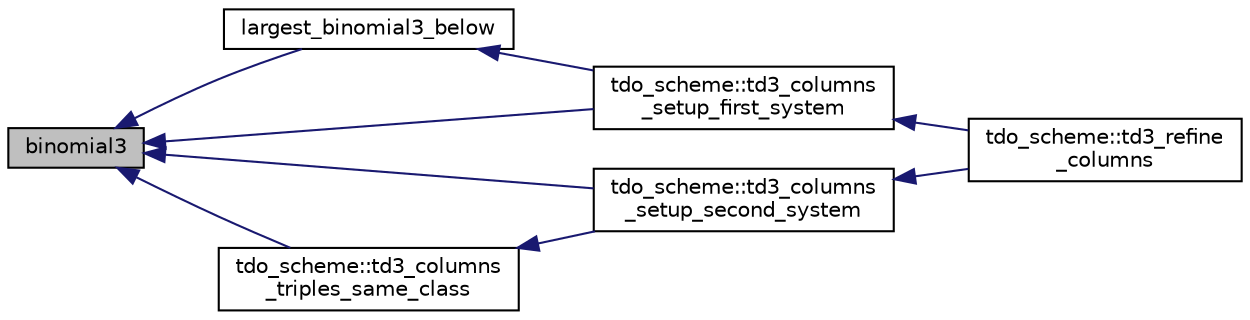 digraph "binomial3"
{
  edge [fontname="Helvetica",fontsize="10",labelfontname="Helvetica",labelfontsize="10"];
  node [fontname="Helvetica",fontsize="10",shape=record];
  rankdir="LR";
  Node21 [label="binomial3",height=0.2,width=0.4,color="black", fillcolor="grey75", style="filled", fontcolor="black"];
  Node21 -> Node22 [dir="back",color="midnightblue",fontsize="10",style="solid",fontname="Helvetica"];
  Node22 [label="largest_binomial3_below",height=0.2,width=0.4,color="black", fillcolor="white", style="filled",URL="$d3/d00/inc__gen__global_8_c.html#afca5c59c5ab8895341a6f9127c08ebd3"];
  Node22 -> Node23 [dir="back",color="midnightblue",fontsize="10",style="solid",fontname="Helvetica"];
  Node23 [label="tdo_scheme::td3_columns\l_setup_first_system",height=0.2,width=0.4,color="black", fillcolor="white", style="filled",URL="$d7/dbc/classtdo__scheme.html#a41a3bc5b830bd67109f16d8ab6ec0fb7"];
  Node23 -> Node24 [dir="back",color="midnightblue",fontsize="10",style="solid",fontname="Helvetica"];
  Node24 [label="tdo_scheme::td3_refine\l_columns",height=0.2,width=0.4,color="black", fillcolor="white", style="filled",URL="$d7/dbc/classtdo__scheme.html#a97cc9ab401a79f972dbfb34a4c371d30"];
  Node21 -> Node23 [dir="back",color="midnightblue",fontsize="10",style="solid",fontname="Helvetica"];
  Node21 -> Node25 [dir="back",color="midnightblue",fontsize="10",style="solid",fontname="Helvetica"];
  Node25 [label="tdo_scheme::td3_columns\l_setup_second_system",height=0.2,width=0.4,color="black", fillcolor="white", style="filled",URL="$d7/dbc/classtdo__scheme.html#a21664530cbf05cf829360e9842a0f509"];
  Node25 -> Node24 [dir="back",color="midnightblue",fontsize="10",style="solid",fontname="Helvetica"];
  Node21 -> Node26 [dir="back",color="midnightblue",fontsize="10",style="solid",fontname="Helvetica"];
  Node26 [label="tdo_scheme::td3_columns\l_triples_same_class",height=0.2,width=0.4,color="black", fillcolor="white", style="filled",URL="$d7/dbc/classtdo__scheme.html#a55af718b5b7bbdc293a935f00c0814d6"];
  Node26 -> Node25 [dir="back",color="midnightblue",fontsize="10",style="solid",fontname="Helvetica"];
}
